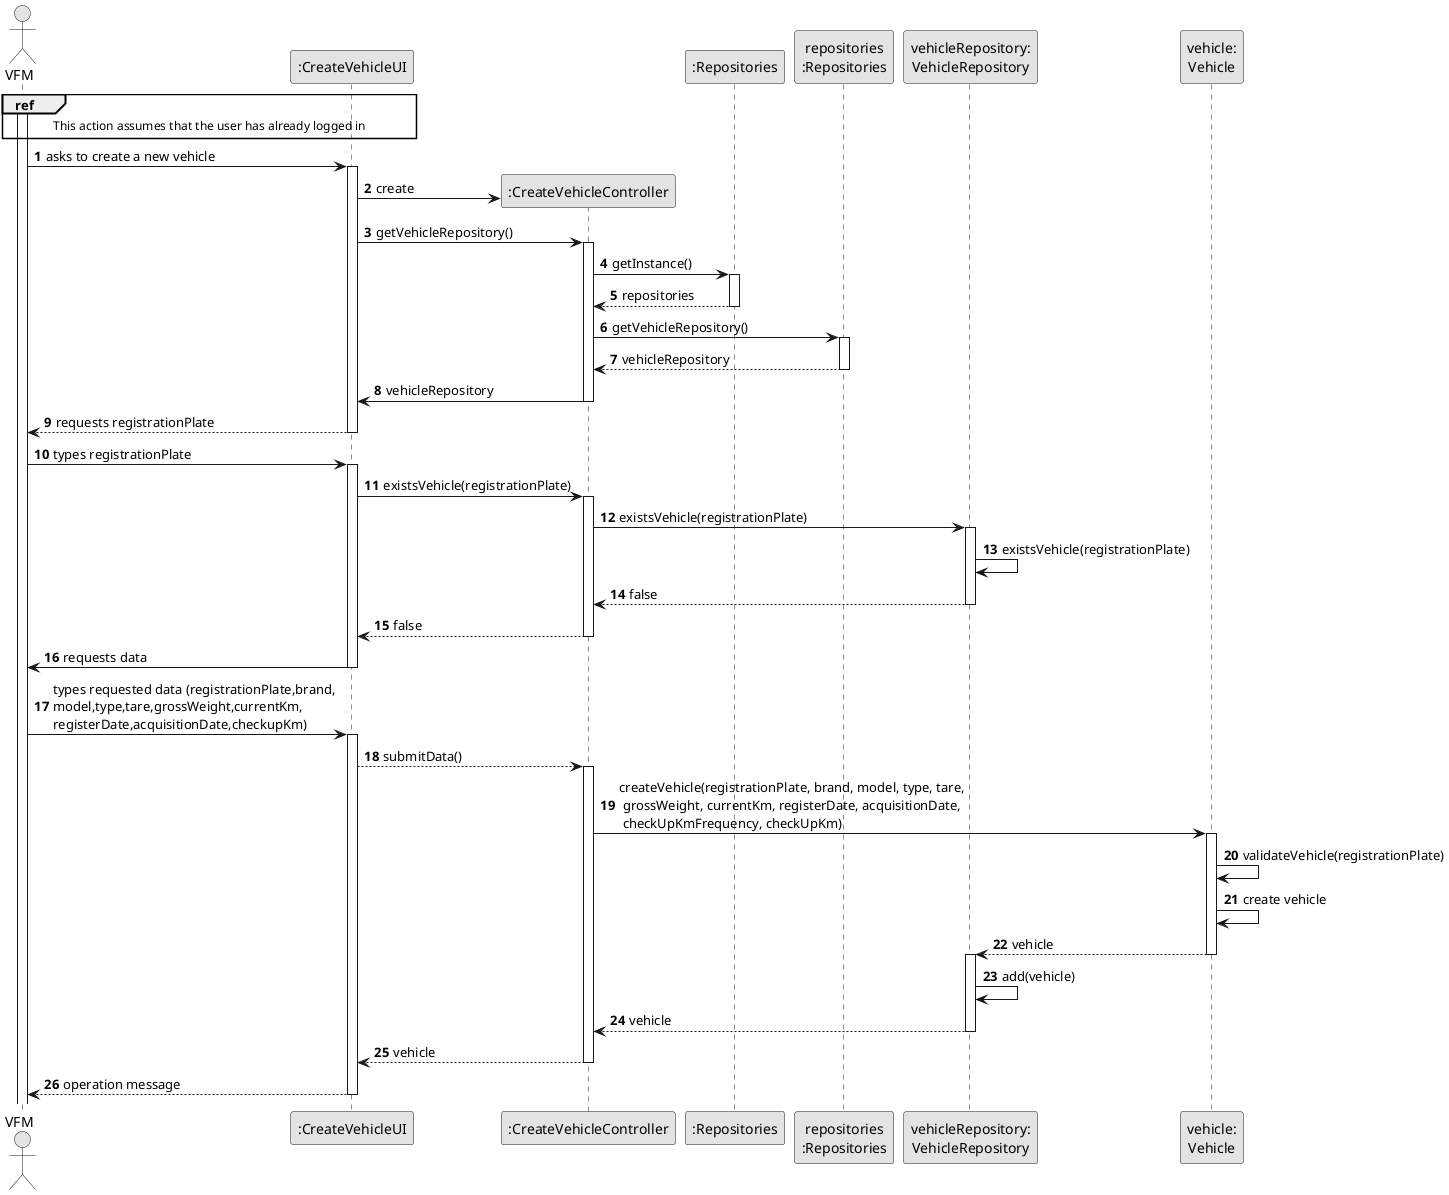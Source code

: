 @startuml
skinparam monochrome true
skinparam packageStyle rectangle
skinparam shadowing false

autonumber

actor "VFM" as Employee
participant ":CreateVehicleUI" as UI
participant ":CreateVehicleController" as CTRL
participant ":Repositories" as RepositorySingleton
participant "repositories\n:Repositories" as PLAT
participant "vehicleRepository:\nVehicleRepository" as VehicleRepository
participant "vehicle:\nVehicle" as VEHICLE
activate Employee
ref over Employee, UI : This action assumes that the user has already logged in

    Employee -> UI : asks to create a new vehicle
    activate UI
        UI -> CTRL** : create
        UI -> CTRL : getVehicleRepository()
        activate CTRL
            CTRL -> RepositorySingleton : getInstance()
            activate RepositorySingleton

                RepositorySingleton --> CTRL: repositories
            deactivate RepositorySingleton

            CTRL -> PLAT : getVehicleRepository()
            activate PLAT

                PLAT --> CTRL: vehicleRepository
            deactivate PLAT
            CTRL -> UI : vehicleRepository
        deactivate CTRL


        UI --> Employee : requests registrationPlate
    deactivate UI

    Employee -> UI : types registrationPlate
    activate UI
        UI -> CTRL : existsVehicle(registrationPlate)
        activate CTRL


            CTRL -> VehicleRepository : existsVehicle(registrationPlate)

            activate VehicleRepository
                VehicleRepository -> VehicleRepository : existsVehicle(registrationPlate)
                VehicleRepository --> CTRL : false
            deactivate VehicleRepository
            CTRL --> UI : false

        deactivate CTRL
        UI -> Employee : requests data
    deactivate UI


    Employee -> UI : types requested data (registrationPlate,brand,\nmodel,type,tare,grossWeight,currentKm,\nregisterDate,acquisitionDate,checkupKm)
    activate UI

    UI --> CTRL : submitData()
        activate CTRL



            CTRL -> VEHICLE : createVehicle(registrationPlate, brand, model, type, tare, \n grossWeight, currentKm, registerDate, acquisitionDate, \n checkUpKmFrequency, checkUpKm)
            activate VEHICLE
                VEHICLE->VEHICLE : validateVehicle(registrationPlate)
                VEHICLE->VEHICLE : create vehicle

            VEHICLE--> VehicleRepository : vehicle
            deactivate VEHICLE
            activate VehicleRepository
                VehicleRepository -> VehicleRepository : add(vehicle)
                VehicleRepository --> CTRL : vehicle
            deactivate VehicleRepository
            CTRL --> UI : vehicle
        deactivate CTRL
        UI --> Employee : operation message

    deactivate UI
@enduml